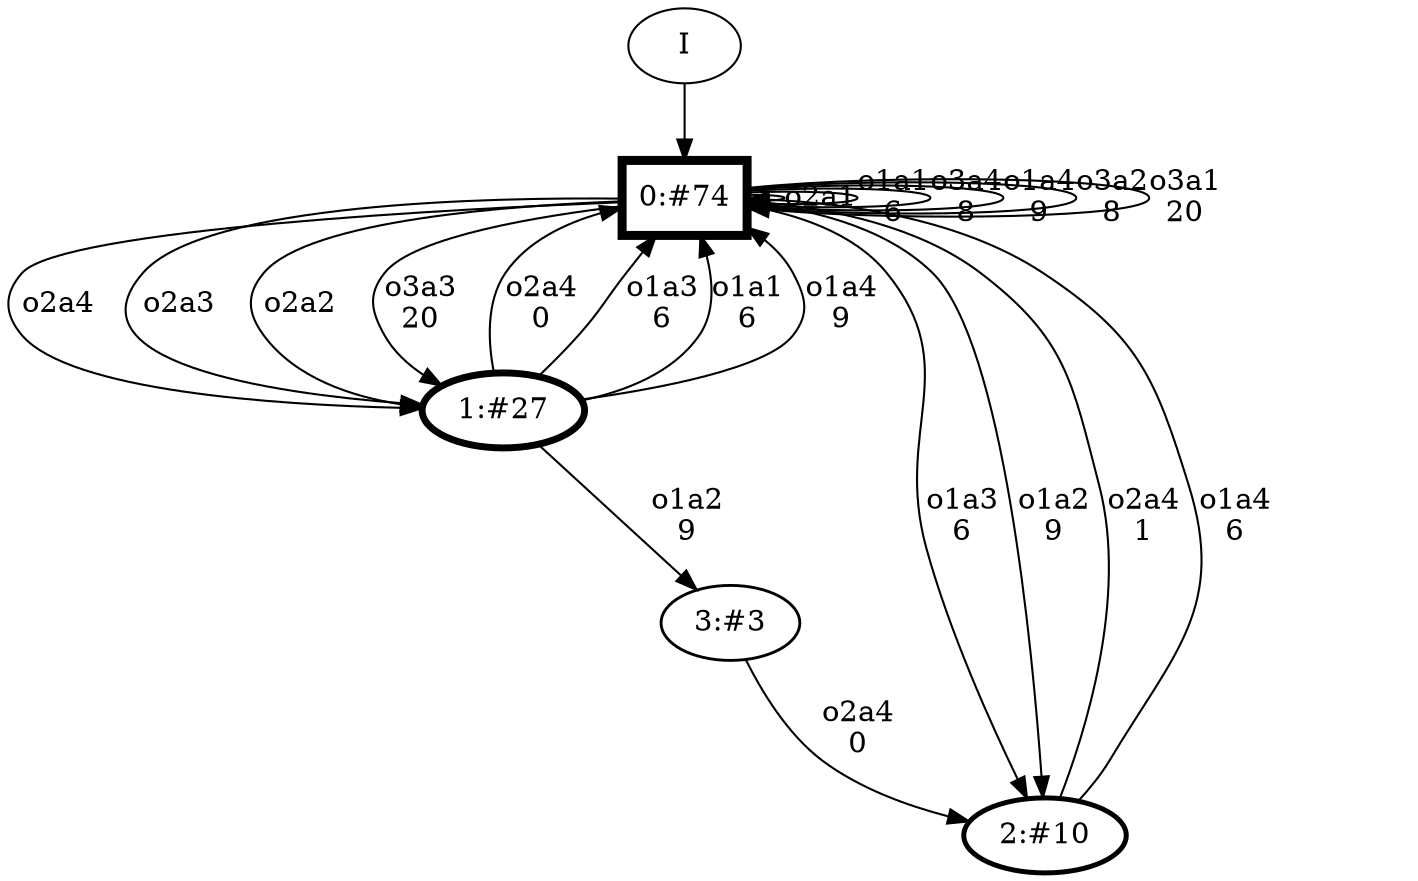 // produced with flexfringe // ../../flexfringe/dfasat/flexfringe --ini=../../flexfringe/dfasat/ini/batch-mealy.ini prova.txt.dat 
digraph DFA {
	0 [label="root" shape=box];
		I -> 0;
	0 [ label="0:#74
" , penwidth=4.31749];
		0 -> 1 [label="o2a4
"  ];
		0 -> 1 [label="o2a3
"  ];
		0 -> 1 [label="o2a2
"  ];
		0 -> 0 [label="o2a1
"  ];
		0 -> 2 [label="o1a3
6"  ];
		0 -> 0 [label="o1a1
6"  ];
		0 -> 0 [label="o3a4
8"  ];
		0 -> 2 [label="o1a2
9"  ];
		0 -> 0 [label="o1a4
9"  ];
		0 -> 0 [label="o3a2
8"  ];
		0 -> 1 [label="o3a3
20"  ];
		0 -> 0 [label="o3a1
20"  ];
	1 [ label="1:#27
" , penwidth=3.3322];
		1 -> 0 [label="o2a4
0"  ];
		1 -> 0 [label="o1a3
6"  ];
		1 -> 0 [label="o1a1
6"  ];
		1 -> 3 [label="o1a2
9"  ];
		1 -> 0 [label="o1a4
9"  ];
	2 [ label="2:#10
" , penwidth=2.3979];
		2 -> 0 [label="o2a4
1"  ];
		2 -> 0 [label="o1a4
6"  ];
	3 [ label="3:#3
" , penwidth=1.38629];
		3 -> 2 [label="o2a4
0"  ];
}
